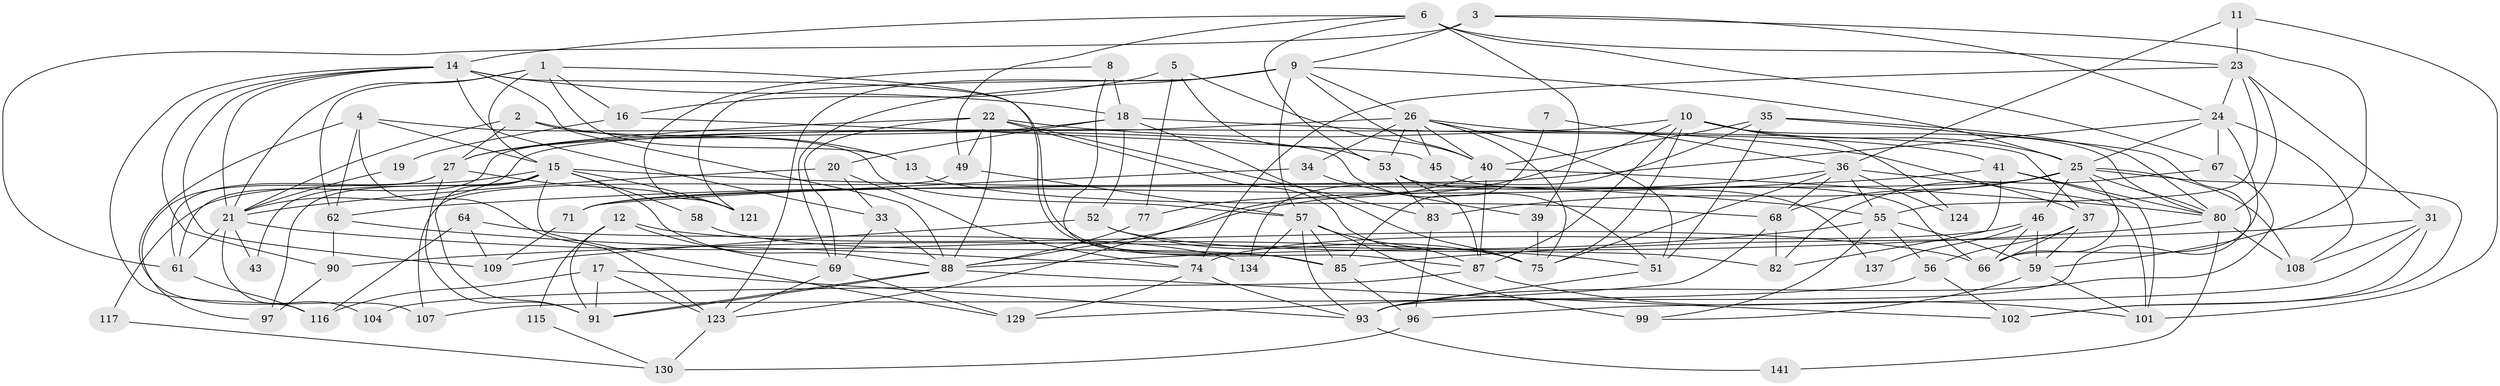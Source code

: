 // original degree distribution, {2: 0.1347517730496454, 4: 0.3262411347517731, 5: 0.1773049645390071, 6: 0.09929078014184398, 3: 0.22695035460992907, 7: 0.02127659574468085, 8: 0.014184397163120567}
// Generated by graph-tools (version 1.1) at 2025/11/02/27/25 16:11:23]
// undirected, 88 vertices, 219 edges
graph export_dot {
graph [start="1"]
  node [color=gray90,style=filled];
  1 [super="+44"];
  2 [super="+30"];
  3 [super="+139"];
  4 [super="+119"];
  5;
  6 [super="+29"];
  7;
  8;
  9 [super="+48"];
  10 [super="+78"];
  11;
  12;
  13;
  14 [super="+60"];
  15 [super="+32"];
  16 [super="+125"];
  17 [super="+28"];
  18 [super="+42"];
  19;
  20 [super="+54"];
  21 [super="+110"];
  22 [super="+50"];
  23 [super="+81"];
  24 [super="+126"];
  25 [super="+70"];
  26 [super="+63"];
  27 [super="+92"];
  31 [super="+106"];
  33;
  34 [super="+136"];
  35 [super="+135"];
  36 [super="+38"];
  37 [super="+47"];
  39;
  40 [super="+84"];
  41 [super="+76"];
  43;
  45;
  46;
  49;
  51;
  52 [super="+89"];
  53 [super="+65"];
  55 [super="+72"];
  56;
  57 [super="+132"];
  58;
  59 [super="+98"];
  61 [super="+95"];
  62 [super="+131"];
  64 [super="+127"];
  66 [super="+73"];
  67;
  68 [super="+114"];
  69 [super="+100"];
  71 [super="+86"];
  74 [super="+79"];
  75 [super="+122"];
  77;
  80 [super="+113"];
  82 [super="+105"];
  83;
  85 [super="+138"];
  87 [super="+120"];
  88 [super="+103"];
  90 [super="+118"];
  91 [super="+94"];
  93 [super="+133"];
  96;
  97;
  99 [super="+111"];
  101 [super="+112"];
  102 [super="+140"];
  104;
  107;
  108;
  109;
  115;
  116;
  117;
  121 [super="+128"];
  123;
  124;
  129;
  130;
  134;
  137;
  141;
  1 -- 85;
  1 -- 13;
  1 -- 62;
  1 -- 15;
  1 -- 21;
  1 -- 16;
  2 -- 21;
  2 -- 57;
  2 -- 13;
  2 -- 27;
  3 -- 61;
  3 -- 9;
  3 -- 24;
  3 -- 59;
  4 -- 123;
  4 -- 51;
  4 -- 62;
  4 -- 107;
  4 -- 15;
  5 -- 77;
  5 -- 16;
  5 -- 40;
  5 -- 53;
  6 -- 49;
  6 -- 39;
  6 -- 67;
  6 -- 23;
  6 -- 14;
  6 -- 53;
  7 -- 85;
  7 -- 36;
  8 -- 18 [weight=2];
  8 -- 121;
  8 -- 85;
  9 -- 57;
  9 -- 123;
  9 -- 69;
  9 -- 26;
  9 -- 25;
  9 -- 121;
  9 -- 40;
  10 -- 75;
  10 -- 124;
  10 -- 123;
  10 -- 87;
  10 -- 25;
  10 -- 80;
  10 -- 21;
  11 -- 36;
  11 -- 23;
  11 -- 101;
  12 -- 115;
  12 -- 91;
  12 -- 66;
  12 -- 69;
  13 -- 68;
  14 -- 88;
  14 -- 21;
  14 -- 33;
  14 -- 109;
  14 -- 87;
  14 -- 116;
  14 -- 18;
  14 -- 90;
  15 -- 121;
  15 -- 43;
  15 -- 55;
  15 -- 58;
  15 -- 117;
  15 -- 129;
  15 -- 97;
  15 -- 88;
  15 -- 91;
  16 -- 45;
  16 -- 19;
  17 -- 116;
  17 -- 93;
  17 -- 123;
  17 -- 91;
  18 -- 20;
  18 -- 52;
  18 -- 75;
  18 -- 41;
  18 -- 27;
  19 -- 21;
  20 -- 21;
  20 -- 33;
  20 -- 74;
  21 -- 51;
  21 -- 43;
  21 -- 104;
  21 -- 61 [weight=2];
  22 -- 75;
  22 -- 37;
  22 -- 49;
  22 -- 83;
  22 -- 88;
  22 -- 27;
  22 -- 69;
  23 -- 55;
  23 -- 24;
  23 -- 74;
  23 -- 31;
  23 -- 80;
  24 -- 71;
  24 -- 66;
  24 -- 67;
  24 -- 25;
  24 -- 108;
  25 -- 102;
  25 -- 46;
  25 -- 68;
  25 -- 71;
  25 -- 83;
  25 -- 108;
  25 -- 80;
  25 -- 66;
  26 -- 61 [weight=2];
  26 -- 51;
  26 -- 75;
  26 -- 34;
  26 -- 37;
  26 -- 45;
  26 -- 40;
  26 -- 53;
  27 -- 61 [weight=2];
  27 -- 97;
  27 -- 121;
  27 -- 91;
  31 -- 102;
  31 -- 96;
  31 -- 108;
  31 -- 85;
  33 -- 88;
  33 -- 69;
  34 -- 71 [weight=2];
  34 -- 39;
  35 -- 80;
  35 -- 51;
  35 -- 40;
  35 -- 93;
  35 -- 134;
  36 -- 124;
  36 -- 88;
  36 -- 75;
  36 -- 101;
  36 -- 68;
  36 -- 55;
  37 -- 56;
  37 -- 66;
  37 -- 59 [weight=2];
  39 -- 75;
  40 -- 87;
  40 -- 77;
  40 -- 80;
  41 -- 101 [weight=2];
  41 -- 62;
  41 -- 80;
  41 -- 82;
  45 -- 66;
  46 -- 74;
  46 -- 137;
  46 -- 59;
  46 -- 66;
  49 -- 107;
  49 -- 57;
  51 -- 93;
  52 -- 109;
  52 -- 82;
  52 -- 75;
  53 -- 83;
  53 -- 137;
  53 -- 87;
  55 -- 88;
  55 -- 99;
  55 -- 56;
  55 -- 59;
  56 -- 102;
  56 -- 107;
  57 -- 87;
  57 -- 85;
  57 -- 99 [weight=2];
  57 -- 134;
  57 -- 93;
  58 -- 85;
  59 -- 99;
  59 -- 101;
  61 -- 116;
  62 -- 90;
  62 -- 74;
  64 -- 116;
  64 -- 134;
  64 -- 109;
  67 -- 82;
  67 -- 93;
  68 -- 129;
  68 -- 82 [weight=2];
  69 -- 129;
  69 -- 123;
  71 -- 109;
  74 -- 129;
  74 -- 93;
  77 -- 88;
  80 -- 90;
  80 -- 108;
  80 -- 141;
  83 -- 96;
  85 -- 96;
  87 -- 104;
  87 -- 101;
  88 -- 91;
  88 -- 91;
  88 -- 102;
  90 -- 97;
  93 -- 141;
  96 -- 130;
  115 -- 130;
  117 -- 130;
  123 -- 130;
}
